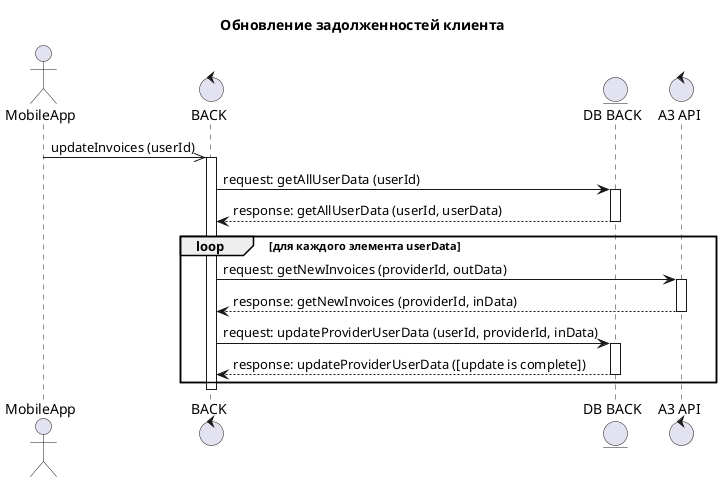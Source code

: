 @startuml
title "Обновление задолженностей клиента"

actor "MobileApp" as mobapp
control "BACK" as back
entity "DB BACK" as db
control "A3 API" as a3

mobapp ->> back : updateInvoices (userId)
activate back
    back -> db : request: getAllUserData (userId)
    activate db
        db --> back : response: getAllUserData (userId, userData)
    deactivate db
loop для каждого элемента userData
    back -> a3 : request: getNewInvoices (providerId, outData)
    activate a3
        a3 --> back : response: getNewInvoices (providerId, inData)
    deactivate a3
    back -> db : request: updateProviderUserData (userId, providerId, inData)
    activate db
        db --> back : response: updateProviderUserData ([update is complete])
    deactivate db
end

deactivate back

@enduml
